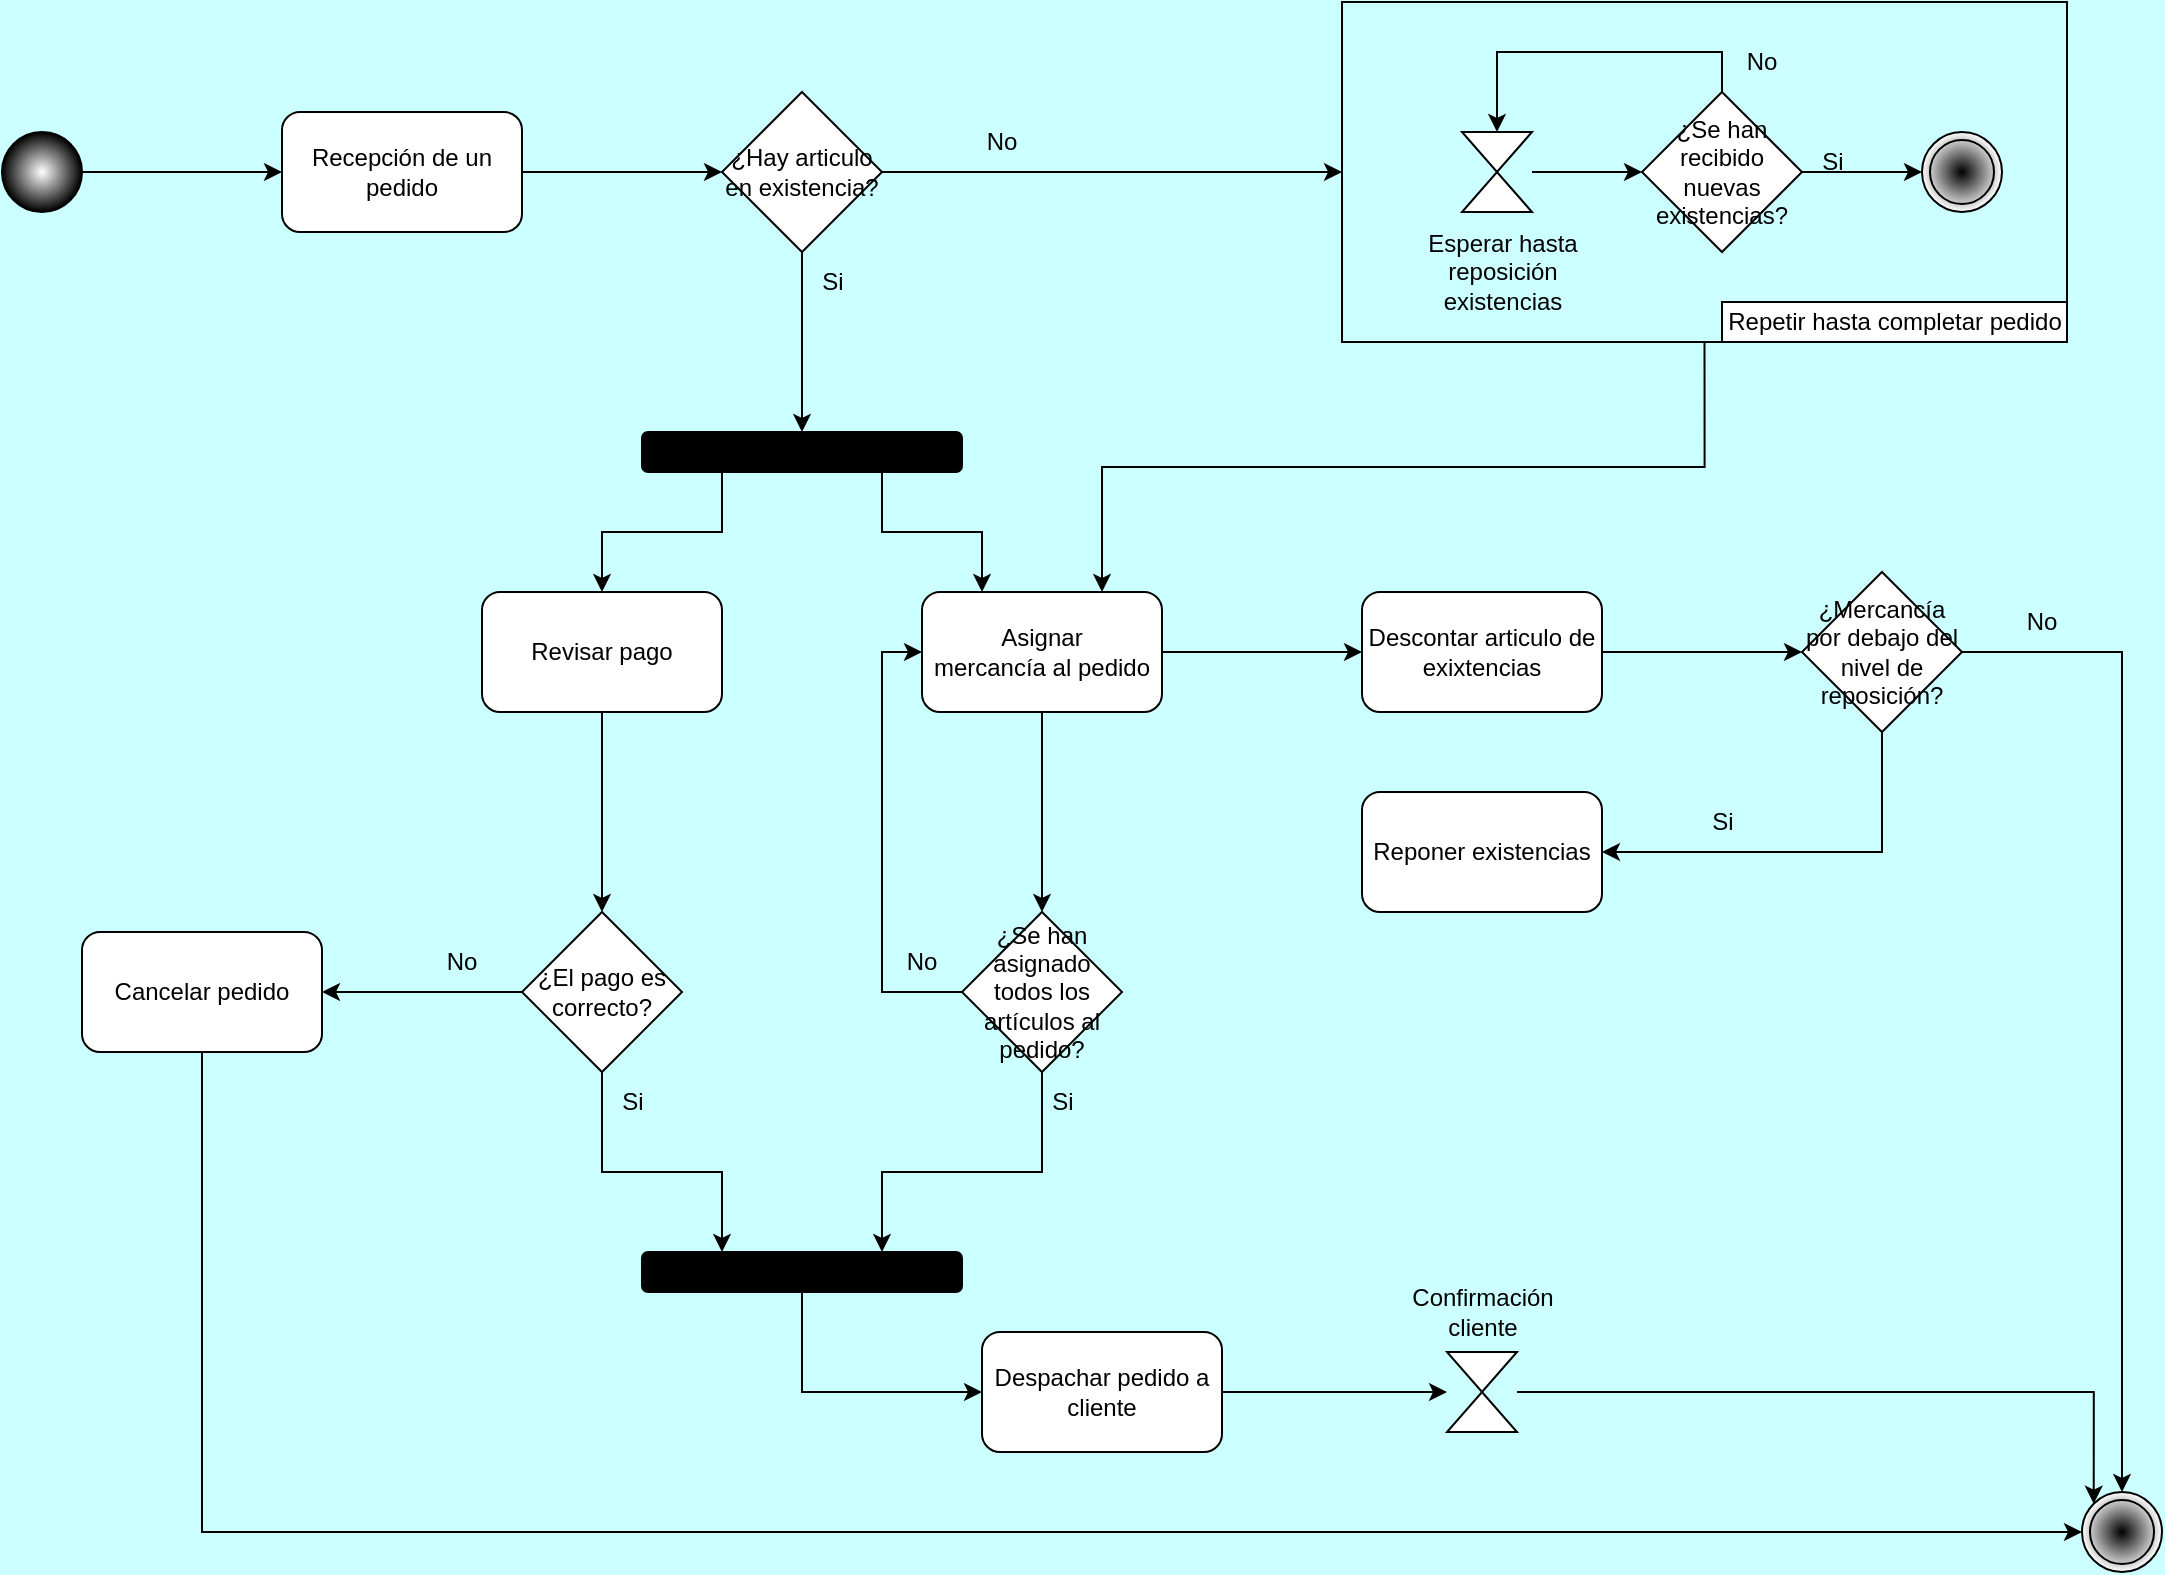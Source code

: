 <mxfile version="23.1.4" type="device">
  <diagram name="Página-1" id="Rganr19uKsDzd_jjGSZs">
    <mxGraphModel dx="1434" dy="789" grid="1" gridSize="10" guides="1" tooltips="1" connect="1" arrows="1" fold="1" page="1" pageScale="1" pageWidth="1169" pageHeight="827" background="#CCFFFF" math="0" shadow="0">
      <root>
        <mxCell id="0" />
        <mxCell id="1" parent="0" />
        <mxCell id="zkVgBiyXj-jMXiXHLofp-3" value="" style="rounded=0;whiteSpace=wrap;html=1;fillColor=none;" vertex="1" parent="1">
          <mxGeometry x="710" y="15" width="362.5" height="170" as="geometry" />
        </mxCell>
        <mxCell id="QX81qQhRw1458ZvsiOfz-3" style="edgeStyle=orthogonalEdgeStyle;rounded=0;orthogonalLoop=1;jettySize=auto;html=1;exitX=1;exitY=0.5;exitDx=0;exitDy=0;entryX=0;entryY=0.5;entryDx=0;entryDy=0;" parent="1" source="KhnNNgycjfnA8WjDQx8Y-1" target="QX81qQhRw1458ZvsiOfz-2" edge="1">
          <mxGeometry relative="1" as="geometry" />
        </mxCell>
        <mxCell id="KhnNNgycjfnA8WjDQx8Y-1" value="Recepción de un pedido" style="rounded=1;whiteSpace=wrap;html=1;" parent="1" vertex="1">
          <mxGeometry x="180" y="70" width="120" height="60" as="geometry" />
        </mxCell>
        <mxCell id="QX81qQhRw1458ZvsiOfz-1" style="edgeStyle=orthogonalEdgeStyle;rounded=0;orthogonalLoop=1;jettySize=auto;html=1;exitX=1;exitY=0.5;exitDx=0;exitDy=0;" parent="1" source="KhnNNgycjfnA8WjDQx8Y-6" target="KhnNNgycjfnA8WjDQx8Y-1" edge="1">
          <mxGeometry relative="1" as="geometry" />
        </mxCell>
        <mxCell id="KhnNNgycjfnA8WjDQx8Y-6" value="" style="ellipse;whiteSpace=wrap;html=1;aspect=fixed;fillColor=#FFFFFF;fillStyle=auto;gradientColor=#000000;gradientDirection=radial;" parent="1" vertex="1">
          <mxGeometry x="40" y="80" width="40" height="40" as="geometry" />
        </mxCell>
        <mxCell id="KhnNNgycjfnA8WjDQx8Y-18" value="" style="ellipse;shape=doubleEllipse;whiteSpace=wrap;html=1;aspect=fixed;gradientColor=#FFFFFF;gradientDirection=radial;fillColor=#000000;" parent="1" vertex="1">
          <mxGeometry x="1080" y="760" width="40" height="40" as="geometry" />
        </mxCell>
        <mxCell id="QX81qQhRw1458ZvsiOfz-5" style="edgeStyle=orthogonalEdgeStyle;rounded=0;orthogonalLoop=1;jettySize=auto;html=1;exitX=1;exitY=0.5;exitDx=0;exitDy=0;entryX=0;entryY=0.5;entryDx=0;entryDy=0;" parent="1" source="QX81qQhRw1458ZvsiOfz-2" target="zkVgBiyXj-jMXiXHLofp-3" edge="1">
          <mxGeometry relative="1" as="geometry">
            <mxPoint x="590" y="100" as="targetPoint" />
          </mxGeometry>
        </mxCell>
        <mxCell id="QX81qQhRw1458ZvsiOfz-2" value="¿Hay articulo en existencia?" style="rhombus;whiteSpace=wrap;html=1;" parent="1" vertex="1">
          <mxGeometry x="400" y="60" width="80" height="80" as="geometry" />
        </mxCell>
        <mxCell id="QX81qQhRw1458ZvsiOfz-17" style="edgeStyle=orthogonalEdgeStyle;rounded=0;orthogonalLoop=1;jettySize=auto;html=1;entryX=0;entryY=0.5;entryDx=0;entryDy=0;" parent="1" source="zkVgBiyXj-jMXiXHLofp-1" target="QX81qQhRw1458ZvsiOfz-16" edge="1">
          <mxGeometry relative="1" as="geometry">
            <mxPoint x="922.5" y="100" as="sourcePoint" />
          </mxGeometry>
        </mxCell>
        <mxCell id="QX81qQhRw1458ZvsiOfz-12" style="edgeStyle=orthogonalEdgeStyle;rounded=0;orthogonalLoop=1;jettySize=auto;html=1;exitX=0.5;exitY=1;exitDx=0;exitDy=0;" parent="1" source="QX81qQhRw1458ZvsiOfz-6" target="QX81qQhRw1458ZvsiOfz-11" edge="1">
          <mxGeometry relative="1" as="geometry" />
        </mxCell>
        <mxCell id="QX81qQhRw1458ZvsiOfz-13" style="edgeStyle=orthogonalEdgeStyle;rounded=0;orthogonalLoop=1;jettySize=auto;html=1;exitX=1;exitY=0.5;exitDx=0;exitDy=0;" parent="1" source="QX81qQhRw1458ZvsiOfz-6" target="QX81qQhRw1458ZvsiOfz-10" edge="1">
          <mxGeometry relative="1" as="geometry" />
        </mxCell>
        <mxCell id="QX81qQhRw1458ZvsiOfz-6" value="&lt;div&gt;Asignar &lt;br&gt;&lt;/div&gt;&lt;div&gt;mercancía al pedido&lt;/div&gt;" style="rounded=1;whiteSpace=wrap;html=1;" parent="1" vertex="1">
          <mxGeometry x="500" y="310" width="120" height="60" as="geometry" />
        </mxCell>
        <mxCell id="QX81qQhRw1458ZvsiOfz-8" value="No" style="text;html=1;strokeColor=none;fillColor=none;align=center;verticalAlign=middle;whiteSpace=wrap;rounded=0;" parent="1" vertex="1">
          <mxGeometry x="510" y="70" width="60" height="30" as="geometry" />
        </mxCell>
        <mxCell id="QX81qQhRw1458ZvsiOfz-9" value="Si" style="text;html=1;align=center;verticalAlign=middle;resizable=0;points=[];autosize=1;strokeColor=none;fillColor=none;" parent="1" vertex="1">
          <mxGeometry x="440" y="140" width="30" height="30" as="geometry" />
        </mxCell>
        <mxCell id="QX81qQhRw1458ZvsiOfz-15" style="edgeStyle=orthogonalEdgeStyle;rounded=0;orthogonalLoop=1;jettySize=auto;html=1;exitX=1;exitY=0.5;exitDx=0;exitDy=0;entryX=0;entryY=0.5;entryDx=0;entryDy=0;" parent="1" source="QX81qQhRw1458ZvsiOfz-10" target="QX81qQhRw1458ZvsiOfz-14" edge="1">
          <mxGeometry relative="1" as="geometry" />
        </mxCell>
        <mxCell id="QX81qQhRw1458ZvsiOfz-10" value="Descontar articulo de exixtencias" style="rounded=1;whiteSpace=wrap;html=1;" parent="1" vertex="1">
          <mxGeometry x="720" y="310" width="120" height="60" as="geometry" />
        </mxCell>
        <mxCell id="QX81qQhRw1458ZvsiOfz-43" style="edgeStyle=orthogonalEdgeStyle;rounded=0;orthogonalLoop=1;jettySize=auto;html=1;exitX=0.5;exitY=1;exitDx=0;exitDy=0;entryX=0.75;entryY=0;entryDx=0;entryDy=0;" parent="1" source="QX81qQhRw1458ZvsiOfz-11" target="QX81qQhRw1458ZvsiOfz-41" edge="1">
          <mxGeometry relative="1" as="geometry">
            <Array as="points">
              <mxPoint x="560" y="600" />
              <mxPoint x="480" y="600" />
            </Array>
          </mxGeometry>
        </mxCell>
        <mxCell id="QX81qQhRw1458ZvsiOfz-46" style="edgeStyle=orthogonalEdgeStyle;rounded=0;orthogonalLoop=1;jettySize=auto;html=1;exitX=0;exitY=0.5;exitDx=0;exitDy=0;entryX=0;entryY=0.5;entryDx=0;entryDy=0;" parent="1" source="QX81qQhRw1458ZvsiOfz-11" target="QX81qQhRw1458ZvsiOfz-6" edge="1">
          <mxGeometry relative="1" as="geometry" />
        </mxCell>
        <mxCell id="QX81qQhRw1458ZvsiOfz-11" value="¿Se han asignado todos los artículos al pedido?" style="rhombus;whiteSpace=wrap;html=1;" parent="1" vertex="1">
          <mxGeometry x="520" y="470" width="80" height="80" as="geometry" />
        </mxCell>
        <mxCell id="QX81qQhRw1458ZvsiOfz-24" style="edgeStyle=orthogonalEdgeStyle;rounded=0;orthogonalLoop=1;jettySize=auto;html=1;exitX=0.5;exitY=1;exitDx=0;exitDy=0;entryX=1;entryY=0.5;entryDx=0;entryDy=0;" parent="1" source="QX81qQhRw1458ZvsiOfz-14" target="QX81qQhRw1458ZvsiOfz-23" edge="1">
          <mxGeometry relative="1" as="geometry" />
        </mxCell>
        <mxCell id="QX81qQhRw1458ZvsiOfz-26" style="edgeStyle=orthogonalEdgeStyle;rounded=0;orthogonalLoop=1;jettySize=auto;html=1;exitX=1;exitY=0.5;exitDx=0;exitDy=0;entryX=0.5;entryY=0;entryDx=0;entryDy=0;" parent="1" source="QX81qQhRw1458ZvsiOfz-14" target="KhnNNgycjfnA8WjDQx8Y-18" edge="1">
          <mxGeometry relative="1" as="geometry">
            <mxPoint x="1100" y="750" as="targetPoint" />
          </mxGeometry>
        </mxCell>
        <mxCell id="QX81qQhRw1458ZvsiOfz-14" value="¿Mercancía por debajo del nivel de reposición?" style="rhombus;whiteSpace=wrap;html=1;" parent="1" vertex="1">
          <mxGeometry x="940" y="300" width="80" height="80" as="geometry" />
        </mxCell>
        <mxCell id="QX81qQhRw1458ZvsiOfz-21" style="edgeStyle=orthogonalEdgeStyle;rounded=0;orthogonalLoop=1;jettySize=auto;html=1;exitX=0.5;exitY=0;exitDx=0;exitDy=0;entryX=0.5;entryY=0;entryDx=0;entryDy=0;" parent="1" source="QX81qQhRw1458ZvsiOfz-16" target="zkVgBiyXj-jMXiXHLofp-1" edge="1">
          <mxGeometry relative="1" as="geometry">
            <mxPoint x="862.5" y="70" as="targetPoint" />
          </mxGeometry>
        </mxCell>
        <mxCell id="zkVgBiyXj-jMXiXHLofp-11" style="edgeStyle=orthogonalEdgeStyle;rounded=0;orthogonalLoop=1;jettySize=auto;html=1;exitX=1;exitY=0.5;exitDx=0;exitDy=0;entryX=0;entryY=0.5;entryDx=0;entryDy=0;" edge="1" parent="1" source="QX81qQhRw1458ZvsiOfz-16" target="zkVgBiyXj-jMXiXHLofp-10">
          <mxGeometry relative="1" as="geometry" />
        </mxCell>
        <mxCell id="QX81qQhRw1458ZvsiOfz-16" value="¿Se han recibido nuevas existencias?" style="rhombus;whiteSpace=wrap;html=1;" parent="1" vertex="1">
          <mxGeometry x="860" y="60" width="80" height="80" as="geometry" />
        </mxCell>
        <mxCell id="QX81qQhRw1458ZvsiOfz-23" value="Reponer existencias" style="rounded=1;whiteSpace=wrap;html=1;" parent="1" vertex="1">
          <mxGeometry x="720" y="410" width="120" height="60" as="geometry" />
        </mxCell>
        <mxCell id="QX81qQhRw1458ZvsiOfz-25" value="Si" style="text;html=1;align=center;verticalAlign=middle;resizable=0;points=[];autosize=1;strokeColor=none;fillColor=none;" parent="1" vertex="1">
          <mxGeometry x="885" y="410" width="30" height="30" as="geometry" />
        </mxCell>
        <mxCell id="QX81qQhRw1458ZvsiOfz-27" value="No" style="text;html=1;strokeColor=none;fillColor=none;align=center;verticalAlign=middle;whiteSpace=wrap;rounded=0;" parent="1" vertex="1">
          <mxGeometry x="1030" y="310" width="60" height="30" as="geometry" />
        </mxCell>
        <mxCell id="QX81qQhRw1458ZvsiOfz-31" style="edgeStyle=orthogonalEdgeStyle;rounded=0;orthogonalLoop=1;jettySize=auto;html=1;exitX=0.75;exitY=1;exitDx=0;exitDy=0;entryX=0.25;entryY=0;entryDx=0;entryDy=0;" parent="1" source="QX81qQhRw1458ZvsiOfz-28" target="QX81qQhRw1458ZvsiOfz-6" edge="1">
          <mxGeometry relative="1" as="geometry" />
        </mxCell>
        <mxCell id="QX81qQhRw1458ZvsiOfz-33" style="edgeStyle=orthogonalEdgeStyle;rounded=0;orthogonalLoop=1;jettySize=auto;html=1;exitX=0.25;exitY=1;exitDx=0;exitDy=0;" parent="1" source="QX81qQhRw1458ZvsiOfz-28" target="QX81qQhRw1458ZvsiOfz-32" edge="1">
          <mxGeometry relative="1" as="geometry" />
        </mxCell>
        <mxCell id="QX81qQhRw1458ZvsiOfz-28" value="" style="rounded=1;whiteSpace=wrap;html=1;fillColor=#000000;" parent="1" vertex="1">
          <mxGeometry x="360" y="230" width="160" height="20" as="geometry" />
        </mxCell>
        <mxCell id="QX81qQhRw1458ZvsiOfz-30" style="edgeStyle=orthogonalEdgeStyle;rounded=0;orthogonalLoop=1;jettySize=auto;html=1;exitX=0.5;exitY=1;exitDx=0;exitDy=0;entryX=0.5;entryY=0;entryDx=0;entryDy=0;" parent="1" source="QX81qQhRw1458ZvsiOfz-2" target="QX81qQhRw1458ZvsiOfz-28" edge="1">
          <mxGeometry relative="1" as="geometry" />
        </mxCell>
        <mxCell id="QX81qQhRw1458ZvsiOfz-32" value="Revisar pago" style="rounded=1;whiteSpace=wrap;html=1;" parent="1" vertex="1">
          <mxGeometry x="280" y="310" width="120" height="60" as="geometry" />
        </mxCell>
        <mxCell id="QX81qQhRw1458ZvsiOfz-38" style="edgeStyle=orthogonalEdgeStyle;rounded=0;orthogonalLoop=1;jettySize=auto;html=1;exitX=0;exitY=0.5;exitDx=0;exitDy=0;entryX=1;entryY=0.5;entryDx=0;entryDy=0;" parent="1" source="QX81qQhRw1458ZvsiOfz-34" target="QX81qQhRw1458ZvsiOfz-37" edge="1">
          <mxGeometry relative="1" as="geometry" />
        </mxCell>
        <mxCell id="QX81qQhRw1458ZvsiOfz-42" style="edgeStyle=orthogonalEdgeStyle;rounded=0;orthogonalLoop=1;jettySize=auto;html=1;exitX=0.5;exitY=1;exitDx=0;exitDy=0;entryX=0.25;entryY=0;entryDx=0;entryDy=0;" parent="1" source="QX81qQhRw1458ZvsiOfz-34" target="QX81qQhRw1458ZvsiOfz-41" edge="1">
          <mxGeometry relative="1" as="geometry">
            <Array as="points">
              <mxPoint x="340" y="600" />
              <mxPoint x="400" y="600" />
            </Array>
          </mxGeometry>
        </mxCell>
        <mxCell id="QX81qQhRw1458ZvsiOfz-34" value="¿El pago es correcto?" style="rhombus;whiteSpace=wrap;html=1;" parent="1" vertex="1">
          <mxGeometry x="300" y="470" width="80" height="80" as="geometry" />
        </mxCell>
        <mxCell id="QX81qQhRw1458ZvsiOfz-36" style="edgeStyle=orthogonalEdgeStyle;rounded=0;orthogonalLoop=1;jettySize=auto;html=1;exitX=0.5;exitY=1;exitDx=0;exitDy=0;entryX=0.5;entryY=0;entryDx=0;entryDy=0;" parent="1" source="QX81qQhRw1458ZvsiOfz-32" target="QX81qQhRw1458ZvsiOfz-34" edge="1">
          <mxGeometry relative="1" as="geometry">
            <mxPoint x="350" y="450" as="targetPoint" />
          </mxGeometry>
        </mxCell>
        <mxCell id="QX81qQhRw1458ZvsiOfz-40" style="edgeStyle=orthogonalEdgeStyle;rounded=0;orthogonalLoop=1;jettySize=auto;html=1;exitX=0.5;exitY=1;exitDx=0;exitDy=0;entryX=0;entryY=0.5;entryDx=0;entryDy=0;" parent="1" source="QX81qQhRw1458ZvsiOfz-37" target="KhnNNgycjfnA8WjDQx8Y-18" edge="1">
          <mxGeometry relative="1" as="geometry" />
        </mxCell>
        <mxCell id="QX81qQhRw1458ZvsiOfz-37" value="Cancelar pedido" style="rounded=1;whiteSpace=wrap;html=1;" parent="1" vertex="1">
          <mxGeometry x="80" y="480" width="120" height="60" as="geometry" />
        </mxCell>
        <mxCell id="QX81qQhRw1458ZvsiOfz-39" value="No" style="text;html=1;strokeColor=none;fillColor=none;align=center;verticalAlign=middle;whiteSpace=wrap;rounded=0;" parent="1" vertex="1">
          <mxGeometry x="240" y="480" width="60" height="30" as="geometry" />
        </mxCell>
        <mxCell id="QX81qQhRw1458ZvsiOfz-49" style="edgeStyle=orthogonalEdgeStyle;rounded=0;orthogonalLoop=1;jettySize=auto;html=1;exitX=0.5;exitY=1;exitDx=0;exitDy=0;entryX=0;entryY=0.5;entryDx=0;entryDy=0;" parent="1" source="QX81qQhRw1458ZvsiOfz-41" target="QX81qQhRw1458ZvsiOfz-48" edge="1">
          <mxGeometry relative="1" as="geometry" />
        </mxCell>
        <mxCell id="QX81qQhRw1458ZvsiOfz-41" value="" style="rounded=1;whiteSpace=wrap;html=1;fillColor=#000000;" parent="1" vertex="1">
          <mxGeometry x="360" y="640" width="160" height="20" as="geometry" />
        </mxCell>
        <mxCell id="QX81qQhRw1458ZvsiOfz-44" value="Si" style="text;html=1;align=center;verticalAlign=middle;resizable=0;points=[];autosize=1;strokeColor=none;fillColor=none;" parent="1" vertex="1">
          <mxGeometry x="555" y="550" width="30" height="30" as="geometry" />
        </mxCell>
        <mxCell id="QX81qQhRw1458ZvsiOfz-45" value="Si" style="text;html=1;align=center;verticalAlign=middle;resizable=0;points=[];autosize=1;strokeColor=none;fillColor=none;" parent="1" vertex="1">
          <mxGeometry x="340" y="550" width="30" height="30" as="geometry" />
        </mxCell>
        <mxCell id="QX81qQhRw1458ZvsiOfz-47" value="No" style="text;html=1;strokeColor=none;fillColor=none;align=center;verticalAlign=middle;whiteSpace=wrap;rounded=0;" parent="1" vertex="1">
          <mxGeometry x="470" y="480" width="60" height="30" as="geometry" />
        </mxCell>
        <mxCell id="QX81qQhRw1458ZvsiOfz-51" style="edgeStyle=orthogonalEdgeStyle;rounded=0;orthogonalLoop=1;jettySize=auto;html=1;exitX=1;exitY=0.5;exitDx=0;exitDy=0;entryX=0;entryY=0.5;entryDx=0;entryDy=0;" parent="1" source="QX81qQhRw1458ZvsiOfz-48" target="QX81qQhRw1458ZvsiOfz-50" edge="1">
          <mxGeometry relative="1" as="geometry" />
        </mxCell>
        <mxCell id="QX81qQhRw1458ZvsiOfz-48" value="&lt;div&gt;Despachar pedido a cliente&lt;/div&gt;" style="rounded=1;whiteSpace=wrap;html=1;" parent="1" vertex="1">
          <mxGeometry x="530" y="680" width="120" height="60" as="geometry" />
        </mxCell>
        <mxCell id="QX81qQhRw1458ZvsiOfz-53" style="edgeStyle=orthogonalEdgeStyle;rounded=0;orthogonalLoop=1;jettySize=auto;html=1;exitX=1;exitY=0.5;exitDx=0;exitDy=0;entryX=0;entryY=0;entryDx=0;entryDy=0;" parent="1" source="QX81qQhRw1458ZvsiOfz-50" target="KhnNNgycjfnA8WjDQx8Y-18" edge="1">
          <mxGeometry relative="1" as="geometry" />
        </mxCell>
        <mxCell id="QX81qQhRw1458ZvsiOfz-50" value="" style="shape=collate;whiteSpace=wrap;html=1;" parent="1" vertex="1">
          <mxGeometry x="762.5" y="690" width="35" height="40" as="geometry" />
        </mxCell>
        <mxCell id="QX81qQhRw1458ZvsiOfz-52" value="&lt;div&gt;Confirmación&lt;/div&gt;&lt;div&gt;cliente&lt;/div&gt;" style="text;html=1;align=center;verticalAlign=middle;resizable=0;points=[];autosize=1;strokeColor=none;fillColor=none;" parent="1" vertex="1">
          <mxGeometry x="735" y="650" width="90" height="40" as="geometry" />
        </mxCell>
        <mxCell id="zkVgBiyXj-jMXiXHLofp-1" value="" style="shape=collate;whiteSpace=wrap;html=1;" vertex="1" parent="1">
          <mxGeometry x="770" y="80" width="35" height="40" as="geometry" />
        </mxCell>
        <mxCell id="zkVgBiyXj-jMXiXHLofp-2" value="&lt;div&gt;Esperar hasta &lt;br&gt;&lt;/div&gt;&lt;div&gt;reposición &lt;br&gt;&lt;/div&gt;&lt;div&gt;existencias&lt;/div&gt;" style="text;html=1;align=center;verticalAlign=middle;resizable=0;points=[];autosize=1;strokeColor=none;fillColor=none;" vertex="1" parent="1">
          <mxGeometry x="740" y="120" width="100" height="60" as="geometry" />
        </mxCell>
        <mxCell id="zkVgBiyXj-jMXiXHLofp-4" style="edgeStyle=orthogonalEdgeStyle;rounded=0;orthogonalLoop=1;jettySize=auto;html=1;exitX=0.5;exitY=1;exitDx=0;exitDy=0;entryX=0.75;entryY=0;entryDx=0;entryDy=0;" edge="1" parent="1" source="zkVgBiyXj-jMXiXHLofp-3" target="QX81qQhRw1458ZvsiOfz-6">
          <mxGeometry relative="1" as="geometry" />
        </mxCell>
        <mxCell id="zkVgBiyXj-jMXiXHLofp-7" value="Repetir hasta completar pedido" style="rounded=0;whiteSpace=wrap;html=1;fillColor=default;" vertex="1" parent="1">
          <mxGeometry x="900" y="165" width="172.5" height="20" as="geometry" />
        </mxCell>
        <mxCell id="zkVgBiyXj-jMXiXHLofp-9" value="No" style="text;html=1;strokeColor=none;fillColor=none;align=center;verticalAlign=middle;whiteSpace=wrap;rounded=0;" vertex="1" parent="1">
          <mxGeometry x="890" y="30" width="60" height="30" as="geometry" />
        </mxCell>
        <mxCell id="zkVgBiyXj-jMXiXHLofp-10" value="" style="ellipse;shape=doubleEllipse;whiteSpace=wrap;html=1;aspect=fixed;gradientColor=#FFFFFF;gradientDirection=radial;fillColor=#000000;" vertex="1" parent="1">
          <mxGeometry x="1000" y="80" width="40" height="40" as="geometry" />
        </mxCell>
        <mxCell id="zkVgBiyXj-jMXiXHLofp-12" value="Si" style="text;html=1;align=center;verticalAlign=middle;resizable=0;points=[];autosize=1;strokeColor=none;fillColor=none;" vertex="1" parent="1">
          <mxGeometry x="940" y="80" width="30" height="30" as="geometry" />
        </mxCell>
      </root>
    </mxGraphModel>
  </diagram>
</mxfile>
